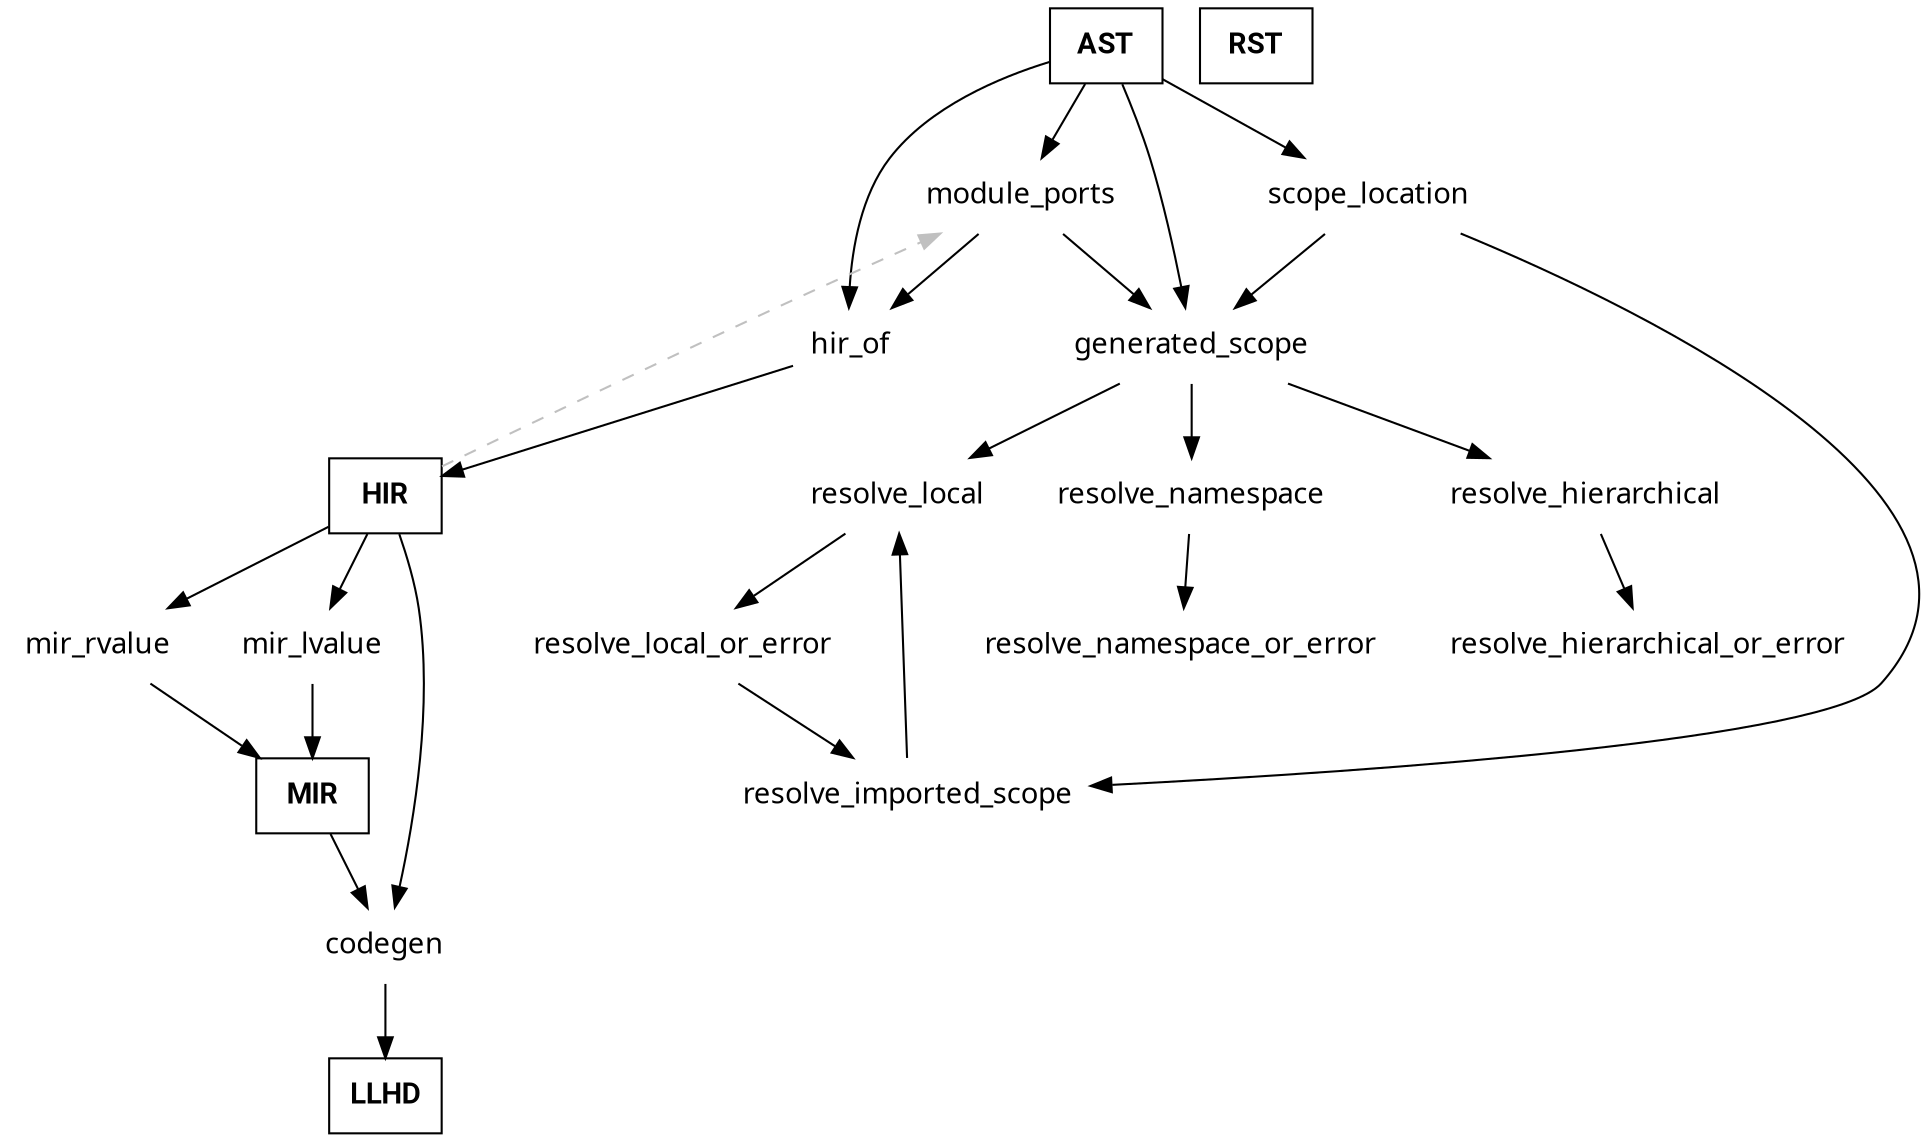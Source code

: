 digraph Queries {
    // Representations
    {
        node [shape=box, fontname="Roboto Bold"];
        AST;
        RST;
        HIR;
        MIR;
        LLHD;
    };

    // Queries
    {
        node [shape=plaintext, fontname="Roboto Mono"];

        // Port List
        AST -> module_ports;
        HIR -> module_ports [style=dashed, color=gray, constraint=false];

        // Resolver
        {AST -> scope_location module_ports} -> generated_scope;
        generated_scope -> resolve_local -> resolve_local_or_error;
        generated_scope -> resolve_namespace -> resolve_namespace_or_error;
        generated_scope -> resolve_hierarchical -> resolve_hierarchical_or_error;
        {scope_location resolve_local_or_error} -> resolve_imported_scope -> resolve_local;

        // HIR
        {AST module_ports} -> hir_of -> HIR;

        // MIR
        HIR -> {mir_rvalue mir_lvalue} -> MIR;

        // Codegen
        {HIR MIR} -> codegen -> LLHD;
    }
}
